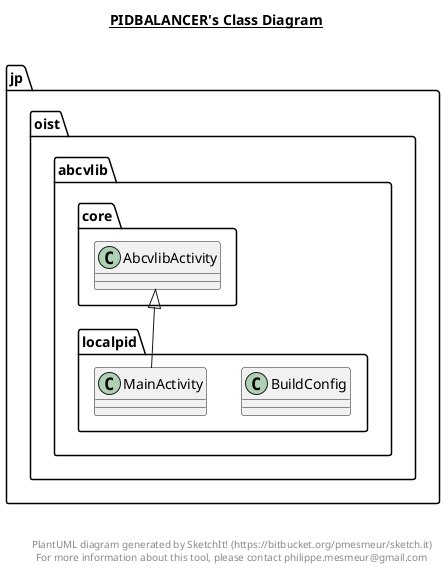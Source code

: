 @startuml

title __PIDBALANCER's Class Diagram__\n

  namespace jp.oist.abcvlib {
    namespace localpid {
      class jp.oist.abcvlib.localpid.BuildConfig {
      }
    }
  }
  

  namespace jp.oist.abcvlib {
    namespace localpid {
      class jp.oist.abcvlib.localpid.MainActivity {
      }
    }
  }
  

  jp.oist.abcvlib.localpid.MainActivity -up-|> jp.oist.abcvlib.core.AbcvlibActivity


right footer


PlantUML diagram generated by SketchIt! (https://bitbucket.org/pmesmeur/sketch.it)
For more information about this tool, please contact philippe.mesmeur@gmail.com
endfooter

@enduml
